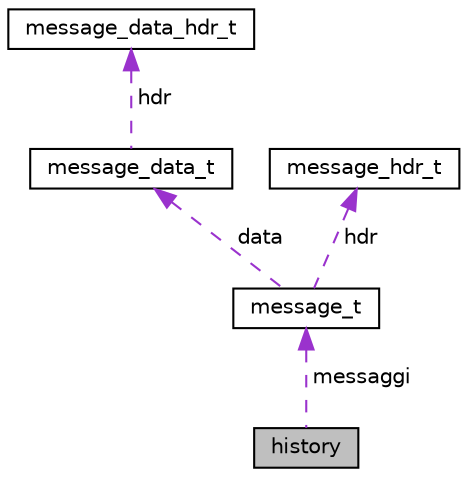 digraph "history"
{
  edge [fontname="Helvetica",fontsize="10",labelfontname="Helvetica",labelfontsize="10"];
  node [fontname="Helvetica",fontsize="10",shape=record];
  Node1 [label="history",height=0.2,width=0.4,color="black", fillcolor="grey75", style="filled", fontcolor="black"];
  Node2 -> Node1 [dir="back",color="darkorchid3",fontsize="10",style="dashed",label=" messaggi" ,fontname="Helvetica"];
  Node2 [label="message_t",height=0.2,width=0.4,color="black", fillcolor="white", style="filled",URL="$structmessage__t.html"];
  Node3 -> Node2 [dir="back",color="darkorchid3",fontsize="10",style="dashed",label=" data" ,fontname="Helvetica"];
  Node3 [label="message_data_t",height=0.2,width=0.4,color="black", fillcolor="white", style="filled",URL="$structmessage__data__t.html"];
  Node4 -> Node3 [dir="back",color="darkorchid3",fontsize="10",style="dashed",label=" hdr" ,fontname="Helvetica"];
  Node4 [label="message_data_hdr_t",height=0.2,width=0.4,color="black", fillcolor="white", style="filled",URL="$structmessage__data__hdr__t.html"];
  Node5 -> Node2 [dir="back",color="darkorchid3",fontsize="10",style="dashed",label=" hdr" ,fontname="Helvetica"];
  Node5 [label="message_hdr_t",height=0.2,width=0.4,color="black", fillcolor="white", style="filled",URL="$structmessage__hdr__t.html"];
}

